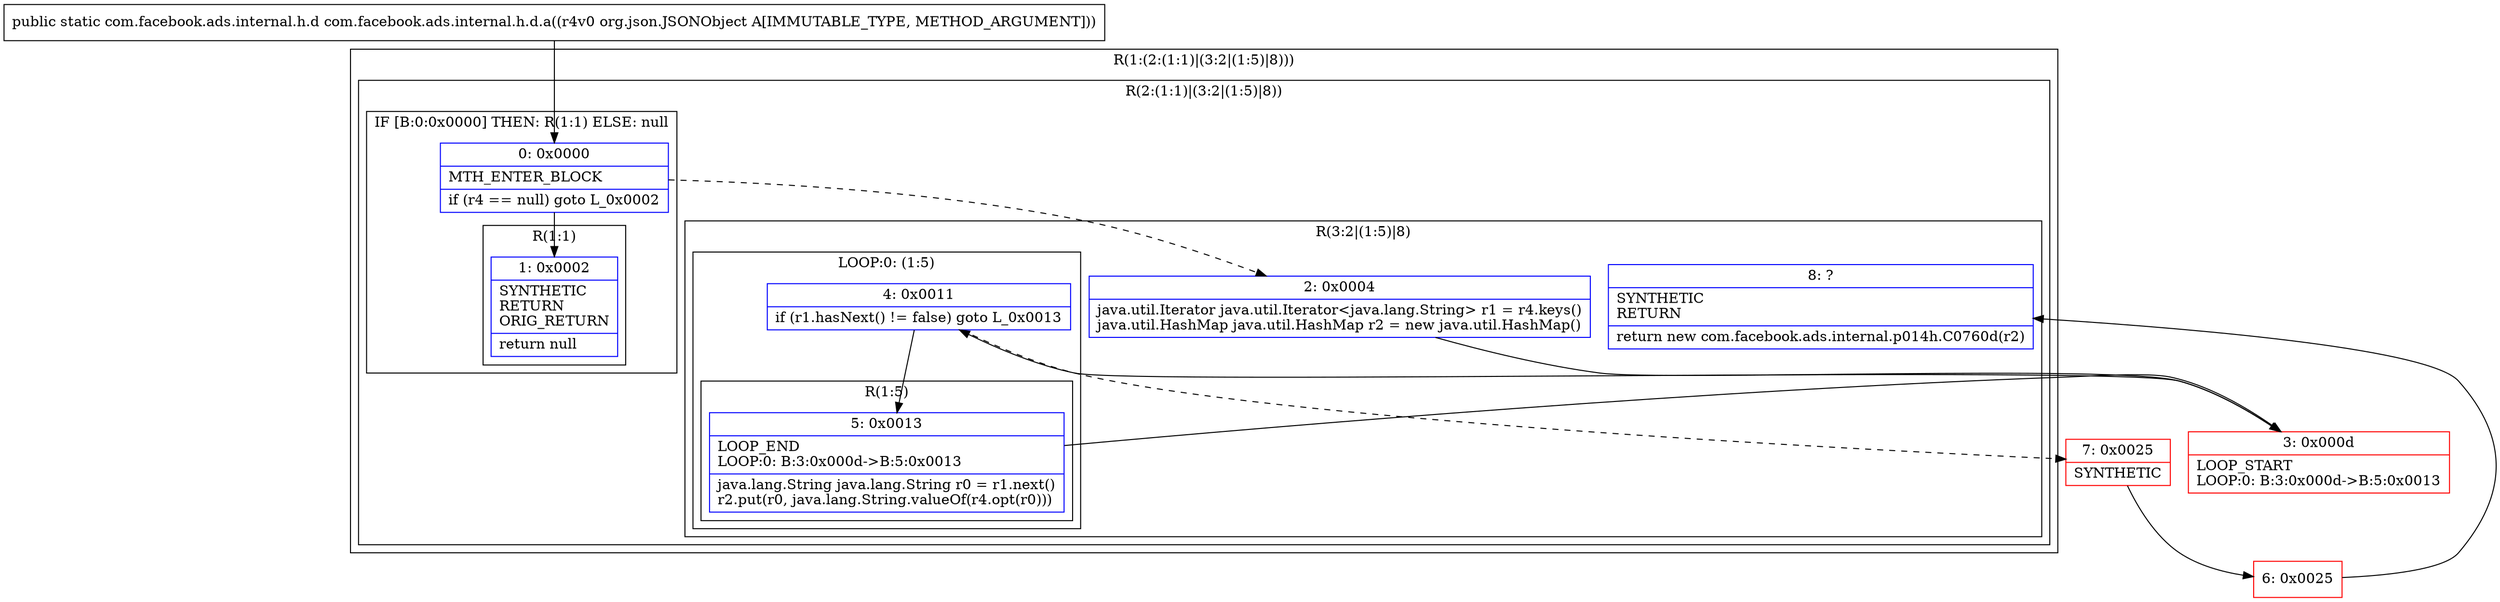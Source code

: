 digraph "CFG forcom.facebook.ads.internal.h.d.a(Lorg\/json\/JSONObject;)Lcom\/facebook\/ads\/internal\/h\/d;" {
subgraph cluster_Region_1093978209 {
label = "R(1:(2:(1:1)|(3:2|(1:5)|8)))";
node [shape=record,color=blue];
subgraph cluster_Region_1305877933 {
label = "R(2:(1:1)|(3:2|(1:5)|8))";
node [shape=record,color=blue];
subgraph cluster_IfRegion_2002021712 {
label = "IF [B:0:0x0000] THEN: R(1:1) ELSE: null";
node [shape=record,color=blue];
Node_0 [shape=record,label="{0\:\ 0x0000|MTH_ENTER_BLOCK\l|if (r4 == null) goto L_0x0002\l}"];
subgraph cluster_Region_86088567 {
label = "R(1:1)";
node [shape=record,color=blue];
Node_1 [shape=record,label="{1\:\ 0x0002|SYNTHETIC\lRETURN\lORIG_RETURN\l|return null\l}"];
}
}
subgraph cluster_Region_1190247488 {
label = "R(3:2|(1:5)|8)";
node [shape=record,color=blue];
Node_2 [shape=record,label="{2\:\ 0x0004|java.util.Iterator java.util.Iterator\<java.lang.String\> r1 = r4.keys()\ljava.util.HashMap java.util.HashMap r2 = new java.util.HashMap()\l}"];
subgraph cluster_LoopRegion_478292770 {
label = "LOOP:0: (1:5)";
node [shape=record,color=blue];
Node_4 [shape=record,label="{4\:\ 0x0011|if (r1.hasNext() != false) goto L_0x0013\l}"];
subgraph cluster_Region_1765015215 {
label = "R(1:5)";
node [shape=record,color=blue];
Node_5 [shape=record,label="{5\:\ 0x0013|LOOP_END\lLOOP:0: B:3:0x000d\-\>B:5:0x0013\l|java.lang.String java.lang.String r0 = r1.next()\lr2.put(r0, java.lang.String.valueOf(r4.opt(r0)))\l}"];
}
}
Node_8 [shape=record,label="{8\:\ ?|SYNTHETIC\lRETURN\l|return new com.facebook.ads.internal.p014h.C0760d(r2)\l}"];
}
}
}
Node_3 [shape=record,color=red,label="{3\:\ 0x000d|LOOP_START\lLOOP:0: B:3:0x000d\-\>B:5:0x0013\l}"];
Node_6 [shape=record,color=red,label="{6\:\ 0x0025}"];
Node_7 [shape=record,color=red,label="{7\:\ 0x0025|SYNTHETIC\l}"];
MethodNode[shape=record,label="{public static com.facebook.ads.internal.h.d com.facebook.ads.internal.h.d.a((r4v0 org.json.JSONObject A[IMMUTABLE_TYPE, METHOD_ARGUMENT])) }"];
MethodNode -> Node_0;
Node_0 -> Node_1;
Node_0 -> Node_2[style=dashed];
Node_2 -> Node_3;
Node_4 -> Node_5;
Node_4 -> Node_7[style=dashed];
Node_5 -> Node_3;
Node_3 -> Node_4;
Node_6 -> Node_8;
Node_7 -> Node_6;
}

